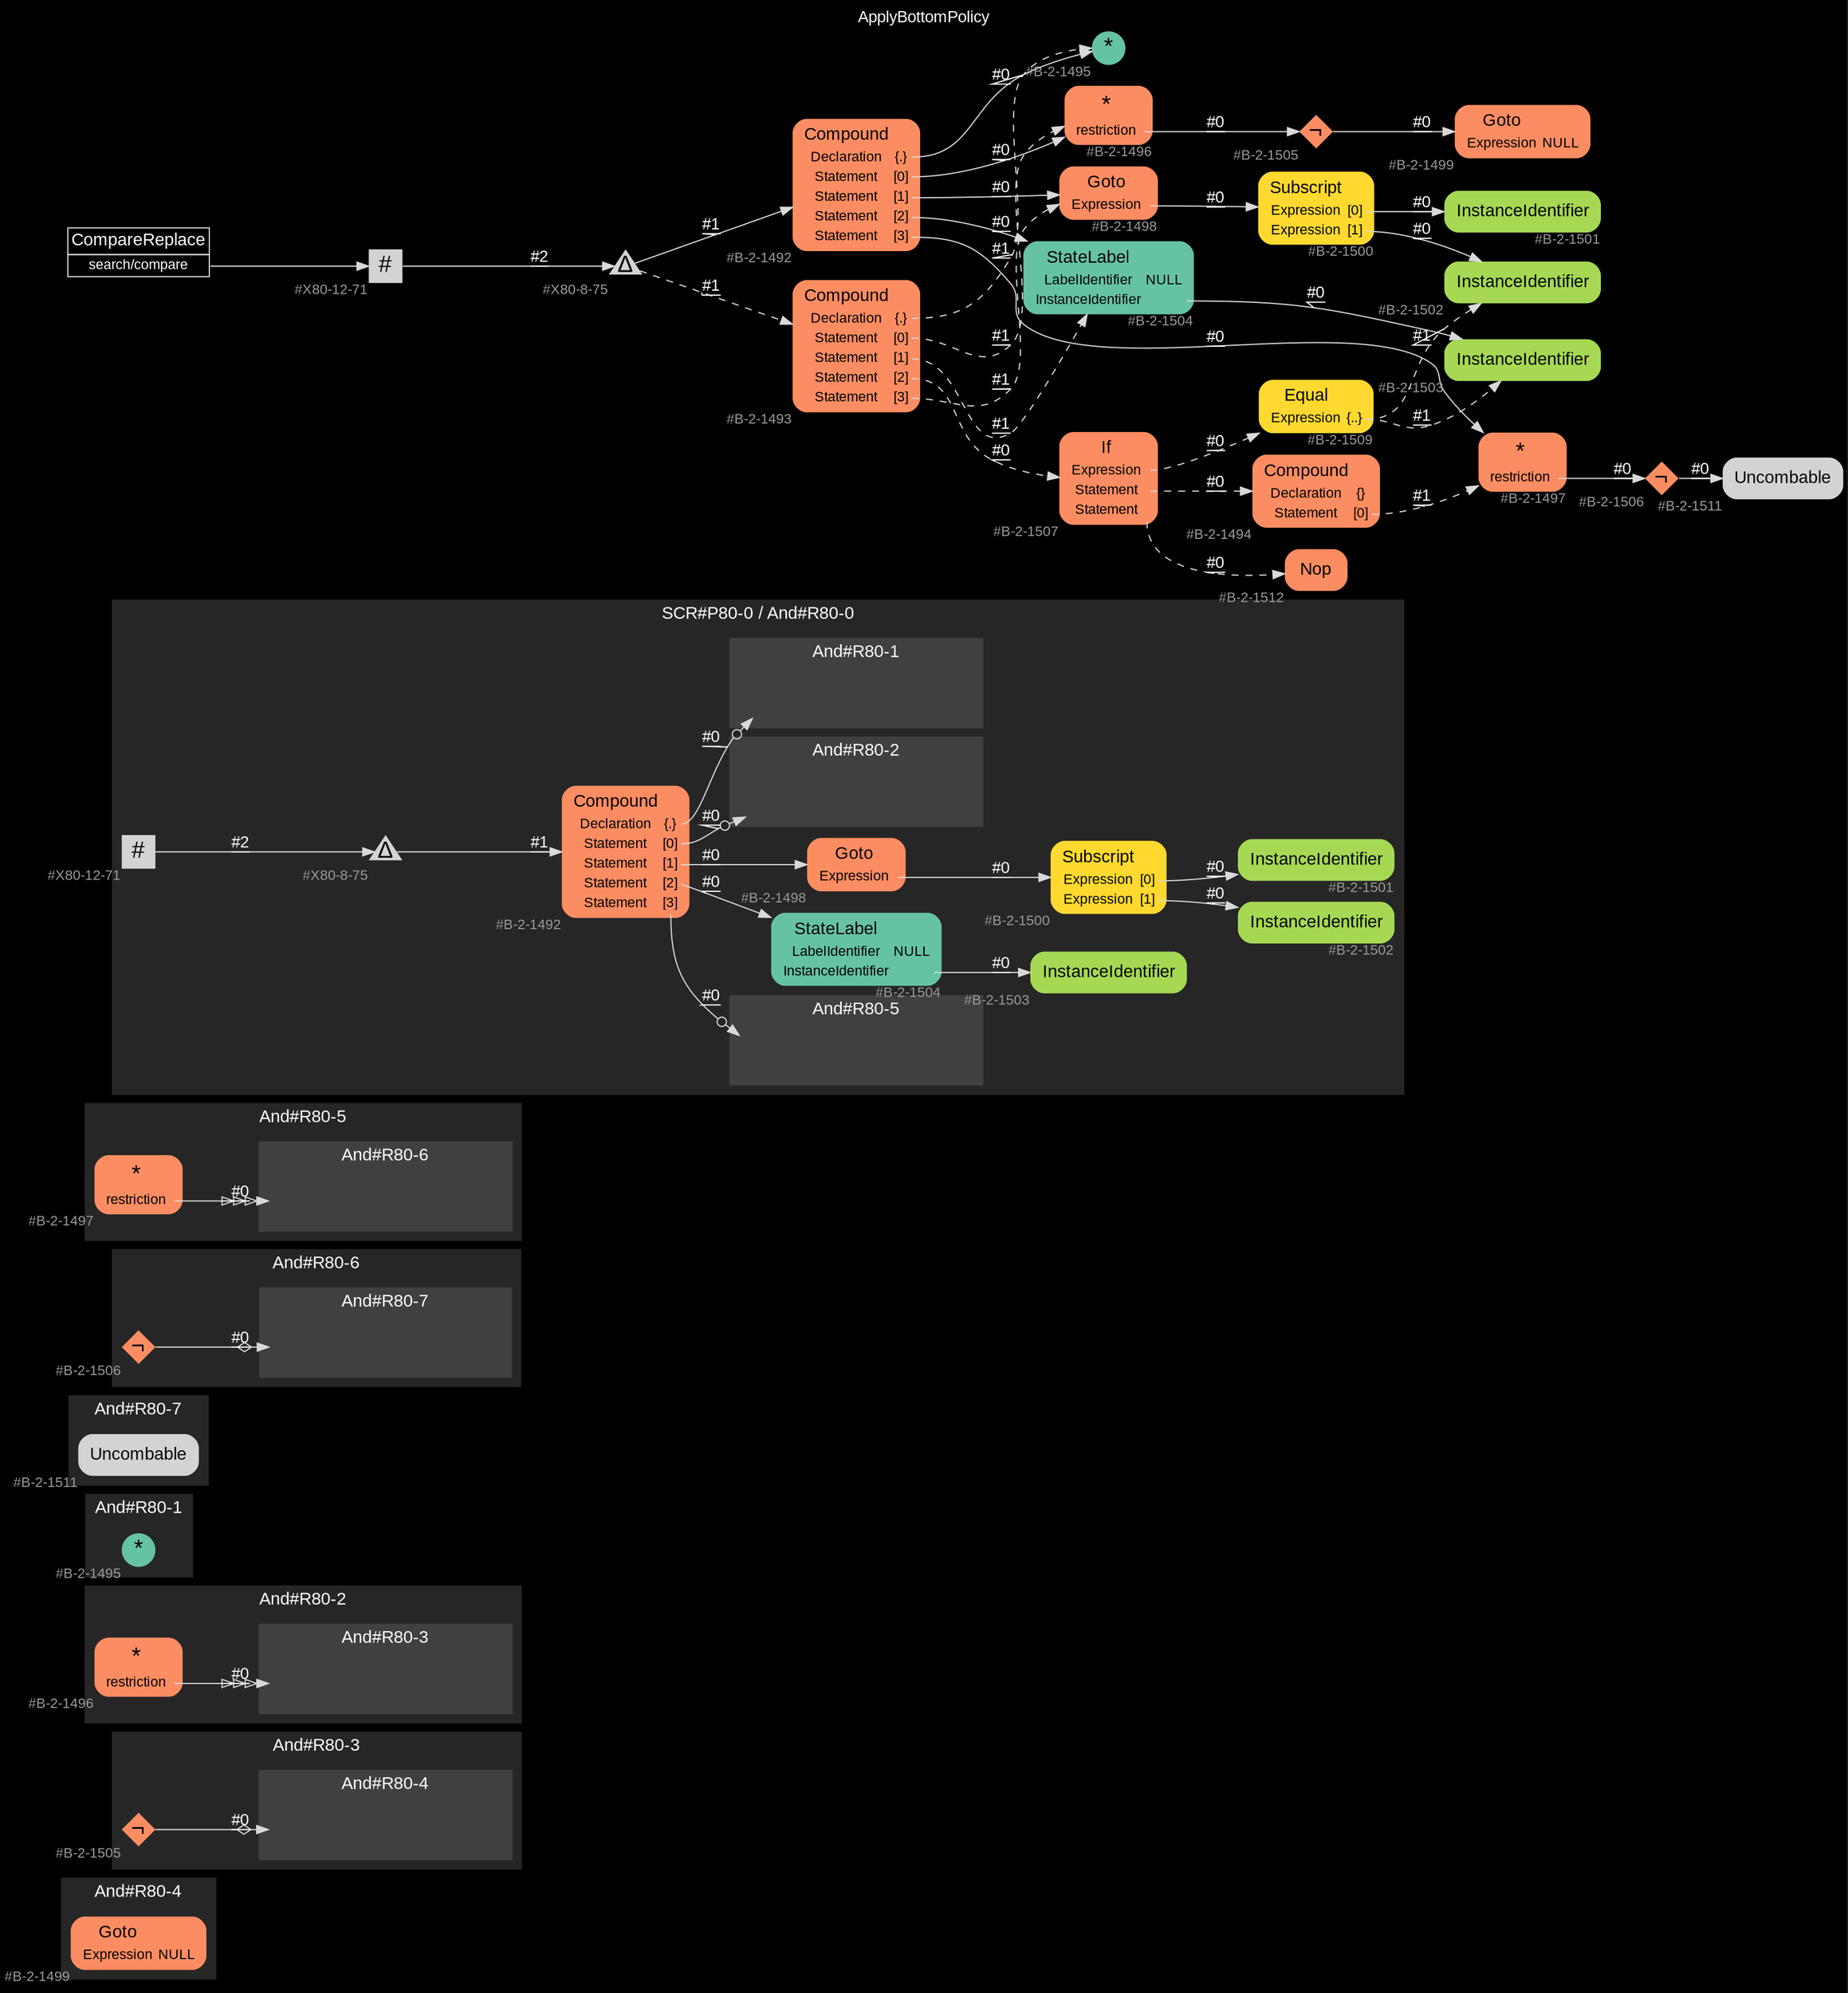 digraph "ApplyBottomPolicy" {
label = "ApplyBottomPolicy"
labelloc = t
graph [
    rankdir = "LR"
    ranksep = 0.3
    bgcolor = black
    color = grey85
    fontcolor = white
    fontname = "Arial"
];
node [
    fontname = "Arial"
];
edge [
    fontname = "Arial"
];

// -------------------- figure And#R80-4 --------------------
// -------- region And#R80-4 ----------
subgraph "clusterAnd#R80-4" {
    label = "And#R80-4"
    style = "filled"
    color = gray15
    fontsize = "15"
    // -------- block And#R80-4/#B-2-1499 ----------
    "And#R80-4/#B-2-1499" [
        fillcolor = "/set28/2"
        xlabel = "#B-2-1499"
        fontsize = "12"
        fontcolor = grey60
        shape = "plaintext"
        label = <<TABLE BORDER="0" CELLBORDER="0" CELLSPACING="0">
         <TR><TD><FONT COLOR="black" POINT-SIZE="15">Goto</FONT></TD></TR>
         <TR><TD><FONT COLOR="black" POINT-SIZE="12">Expression</FONT></TD><TD PORT="port0"><FONT COLOR="black" POINT-SIZE="12">NULL</FONT></TD></TR>
        </TABLE>>
        style = "rounded,filled"
    ];
    
}


// -------------------- figure And#R80-3 --------------------
// -------- region And#R80-3 ----------
subgraph "clusterAnd#R80-3" {
    label = "And#R80-3"
    style = "filled"
    color = gray15
    fontsize = "15"
    // -------- block And#R80-3/#B-2-1505 ----------
    "And#R80-3/#B-2-1505" [
        fillcolor = "/set28/2"
        xlabel = "#B-2-1505"
        fontsize = "12"
        fontcolor = grey60
        shape = "diamond"
        label = <<FONT COLOR="black" POINT-SIZE="20">¬</FONT>>
        style = "filled"
        penwidth = 0.0
        fixedsize = true
        width = 0.4
        height = 0.4
    ];
    
    // -------- region And#R80-3/And#R80-4 ----------
    subgraph "clusterAnd#R80-3/And#R80-4" {
        label = "And#R80-4"
        style = "filled"
        color = gray25
        fontsize = "15"
        // -------- block And#R80-3/And#R80-4/#B-2-1499 ----------
        "And#R80-3/And#R80-4/#B-2-1499" [
            fillcolor = "/set28/2"
            xlabel = "#B-2-1499"
            fontsize = "12"
            fontcolor = grey60
            shape = "none"
            style = "invisible"
        ];
        
    }
    
}

"And#R80-3/#B-2-1505" -> "And#R80-3/And#R80-4/#B-2-1499" [
    arrowhead="normalnoneodiamond"
    label = "#0"
    decorate = true
    color = grey85
    fontcolor = white
];


// -------------------- figure And#R80-2 --------------------
// -------- region And#R80-2 ----------
subgraph "clusterAnd#R80-2" {
    label = "And#R80-2"
    style = "filled"
    color = gray15
    fontsize = "15"
    // -------- block And#R80-2/#B-2-1496 ----------
    "And#R80-2/#B-2-1496" [
        fillcolor = "/set28/2"
        xlabel = "#B-2-1496"
        fontsize = "12"
        fontcolor = grey60
        shape = "plaintext"
        label = <<TABLE BORDER="0" CELLBORDER="0" CELLSPACING="0">
         <TR><TD><FONT COLOR="black" POINT-SIZE="20">*</FONT></TD></TR>
         <TR><TD><FONT COLOR="black" POINT-SIZE="12">restriction</FONT></TD><TD PORT="port0"></TD></TR>
        </TABLE>>
        style = "rounded,filled"
    ];
    
    // -------- region And#R80-2/And#R80-3 ----------
    subgraph "clusterAnd#R80-2/And#R80-3" {
        label = "And#R80-3"
        style = "filled"
        color = gray25
        fontsize = "15"
        // -------- block And#R80-2/And#R80-3/#B-2-1505 ----------
        "And#R80-2/And#R80-3/#B-2-1505" [
            fillcolor = "/set28/2"
            xlabel = "#B-2-1505"
            fontsize = "12"
            fontcolor = grey60
            shape = "none"
            style = "invisible"
        ];
        
    }
    
}

"And#R80-2/#B-2-1496":port0 -> "And#R80-2/And#R80-3/#B-2-1505" [
    arrowhead="normalonormalonormalonormal"
    label = "#0"
    decorate = true
    color = grey85
    fontcolor = white
];


// -------------------- figure And#R80-1 --------------------
// -------- region And#R80-1 ----------
subgraph "clusterAnd#R80-1" {
    label = "And#R80-1"
    style = "filled"
    color = gray15
    fontsize = "15"
    // -------- block And#R80-1/#B-2-1495 ----------
    "And#R80-1/#B-2-1495" [
        fillcolor = "/set28/1"
        xlabel = "#B-2-1495"
        fontsize = "12"
        fontcolor = grey60
        shape = "circle"
        label = <<FONT COLOR="black" POINT-SIZE="20">*</FONT>>
        style = "filled"
        penwidth = 0.0
        fixedsize = true
        width = 0.4
        height = 0.4
    ];
    
}


// -------------------- figure And#R80-7 --------------------
// -------- region And#R80-7 ----------
subgraph "clusterAnd#R80-7" {
    label = "And#R80-7"
    style = "filled"
    color = gray15
    fontsize = "15"
    // -------- block And#R80-7/#B-2-1511 ----------
    "And#R80-7/#B-2-1511" [
        xlabel = "#B-2-1511"
        fontsize = "12"
        fontcolor = grey60
        shape = "plaintext"
        label = <<TABLE BORDER="0" CELLBORDER="0" CELLSPACING="0">
         <TR><TD><FONT COLOR="black" POINT-SIZE="15">Uncombable</FONT></TD></TR>
        </TABLE>>
        style = "rounded,filled"
    ];
    
}


// -------------------- figure And#R80-6 --------------------
// -------- region And#R80-6 ----------
subgraph "clusterAnd#R80-6" {
    label = "And#R80-6"
    style = "filled"
    color = gray15
    fontsize = "15"
    // -------- block And#R80-6/#B-2-1506 ----------
    "And#R80-6/#B-2-1506" [
        fillcolor = "/set28/2"
        xlabel = "#B-2-1506"
        fontsize = "12"
        fontcolor = grey60
        shape = "diamond"
        label = <<FONT COLOR="black" POINT-SIZE="20">¬</FONT>>
        style = "filled"
        penwidth = 0.0
        fixedsize = true
        width = 0.4
        height = 0.4
    ];
    
    // -------- region And#R80-6/And#R80-7 ----------
    subgraph "clusterAnd#R80-6/And#R80-7" {
        label = "And#R80-7"
        style = "filled"
        color = gray25
        fontsize = "15"
        // -------- block And#R80-6/And#R80-7/#B-2-1511 ----------
        "And#R80-6/And#R80-7/#B-2-1511" [
            xlabel = "#B-2-1511"
            fontsize = "12"
            fontcolor = grey60
            shape = "none"
            style = "invisible"
        ];
        
    }
    
}

"And#R80-6/#B-2-1506" -> "And#R80-6/And#R80-7/#B-2-1511" [
    arrowhead="normalnoneodiamond"
    label = "#0"
    decorate = true
    color = grey85
    fontcolor = white
];


// -------------------- figure And#R80-5 --------------------
// -------- region And#R80-5 ----------
subgraph "clusterAnd#R80-5" {
    label = "And#R80-5"
    style = "filled"
    color = gray15
    fontsize = "15"
    // -------- block And#R80-5/#B-2-1497 ----------
    "And#R80-5/#B-2-1497" [
        fillcolor = "/set28/2"
        xlabel = "#B-2-1497"
        fontsize = "12"
        fontcolor = grey60
        shape = "plaintext"
        label = <<TABLE BORDER="0" CELLBORDER="0" CELLSPACING="0">
         <TR><TD><FONT COLOR="black" POINT-SIZE="20">*</FONT></TD></TR>
         <TR><TD><FONT COLOR="black" POINT-SIZE="12">restriction</FONT></TD><TD PORT="port0"></TD></TR>
        </TABLE>>
        style = "rounded,filled"
    ];
    
    // -------- region And#R80-5/And#R80-6 ----------
    subgraph "clusterAnd#R80-5/And#R80-6" {
        label = "And#R80-6"
        style = "filled"
        color = gray25
        fontsize = "15"
        // -------- block And#R80-5/And#R80-6/#B-2-1506 ----------
        "And#R80-5/And#R80-6/#B-2-1506" [
            fillcolor = "/set28/2"
            xlabel = "#B-2-1506"
            fontsize = "12"
            fontcolor = grey60
            shape = "none"
            style = "invisible"
        ];
        
    }
    
}

"And#R80-5/#B-2-1497":port0 -> "And#R80-5/And#R80-6/#B-2-1506" [
    arrowhead="normalonormalonormalonormal"
    label = "#0"
    decorate = true
    color = grey85
    fontcolor = white
];


// -------------------- figure And#R80-0 --------------------
// -------- region And#R80-0 ----------
subgraph "clusterAnd#R80-0" {
    label = "SCR#P80-0 / And#R80-0"
    style = "filled"
    color = gray15
    fontsize = "15"
    // -------- block And#R80-0/#B-2-1502 ----------
    "And#R80-0/#B-2-1502" [
        fillcolor = "/set28/5"
        xlabel = "#B-2-1502"
        fontsize = "12"
        fontcolor = grey60
        shape = "plaintext"
        label = <<TABLE BORDER="0" CELLBORDER="0" CELLSPACING="0">
         <TR><TD><FONT COLOR="black" POINT-SIZE="15">InstanceIdentifier</FONT></TD></TR>
        </TABLE>>
        style = "rounded,filled"
    ];
    
    // -------- block And#R80-0/#X80-12-71 ----------
    "And#R80-0/#X80-12-71" [
        xlabel = "#X80-12-71"
        fontsize = "12"
        fontcolor = grey60
        shape = "square"
        label = <<FONT COLOR="black" POINT-SIZE="20">#</FONT>>
        style = "filled"
        penwidth = 0.0
        fixedsize = true
        width = 0.4
        height = 0.4
    ];
    
    // -------- block And#R80-0/#B-2-1500 ----------
    "And#R80-0/#B-2-1500" [
        fillcolor = "/set28/6"
        xlabel = "#B-2-1500"
        fontsize = "12"
        fontcolor = grey60
        shape = "plaintext"
        label = <<TABLE BORDER="0" CELLBORDER="0" CELLSPACING="0">
         <TR><TD><FONT COLOR="black" POINT-SIZE="15">Subscript</FONT></TD></TR>
         <TR><TD><FONT COLOR="black" POINT-SIZE="12">Expression</FONT></TD><TD PORT="port0"><FONT COLOR="black" POINT-SIZE="12">[0]</FONT></TD></TR>
         <TR><TD><FONT COLOR="black" POINT-SIZE="12">Expression</FONT></TD><TD PORT="port1"><FONT COLOR="black" POINT-SIZE="12">[1]</FONT></TD></TR>
        </TABLE>>
        style = "rounded,filled"
    ];
    
    // -------- block And#R80-0/#X80-8-75 ----------
    "And#R80-0/#X80-8-75" [
        xlabel = "#X80-8-75"
        fontsize = "12"
        fontcolor = grey60
        shape = "triangle"
        label = <<FONT COLOR="black" POINT-SIZE="20">Δ</FONT>>
        style = "filled"
        penwidth = 0.0
        fixedsize = true
        width = 0.4
        height = 0.4
    ];
    
    // -------- block And#R80-0/#B-2-1492 ----------
    "And#R80-0/#B-2-1492" [
        fillcolor = "/set28/2"
        xlabel = "#B-2-1492"
        fontsize = "12"
        fontcolor = grey60
        shape = "plaintext"
        label = <<TABLE BORDER="0" CELLBORDER="0" CELLSPACING="0">
         <TR><TD><FONT COLOR="black" POINT-SIZE="15">Compound</FONT></TD></TR>
         <TR><TD><FONT COLOR="black" POINT-SIZE="12">Declaration</FONT></TD><TD PORT="port0"><FONT COLOR="black" POINT-SIZE="12">{.}</FONT></TD></TR>
         <TR><TD><FONT COLOR="black" POINT-SIZE="12">Statement</FONT></TD><TD PORT="port1"><FONT COLOR="black" POINT-SIZE="12">[0]</FONT></TD></TR>
         <TR><TD><FONT COLOR="black" POINT-SIZE="12">Statement</FONT></TD><TD PORT="port2"><FONT COLOR="black" POINT-SIZE="12">[1]</FONT></TD></TR>
         <TR><TD><FONT COLOR="black" POINT-SIZE="12">Statement</FONT></TD><TD PORT="port3"><FONT COLOR="black" POINT-SIZE="12">[2]</FONT></TD></TR>
         <TR><TD><FONT COLOR="black" POINT-SIZE="12">Statement</FONT></TD><TD PORT="port4"><FONT COLOR="black" POINT-SIZE="12">[3]</FONT></TD></TR>
        </TABLE>>
        style = "rounded,filled"
    ];
    
    // -------- block And#R80-0/#B-2-1504 ----------
    "And#R80-0/#B-2-1504" [
        fillcolor = "/set28/1"
        xlabel = "#B-2-1504"
        fontsize = "12"
        fontcolor = grey60
        shape = "plaintext"
        label = <<TABLE BORDER="0" CELLBORDER="0" CELLSPACING="0">
         <TR><TD><FONT COLOR="black" POINT-SIZE="15">StateLabel</FONT></TD></TR>
         <TR><TD><FONT COLOR="black" POINT-SIZE="12">LabelIdentifier</FONT></TD><TD PORT="port0"><FONT COLOR="black" POINT-SIZE="12">NULL</FONT></TD></TR>
         <TR><TD><FONT COLOR="black" POINT-SIZE="12">InstanceIdentifier</FONT></TD><TD PORT="port1"></TD></TR>
        </TABLE>>
        style = "rounded,filled"
    ];
    
    // -------- block And#R80-0/#B-2-1501 ----------
    "And#R80-0/#B-2-1501" [
        fillcolor = "/set28/5"
        xlabel = "#B-2-1501"
        fontsize = "12"
        fontcolor = grey60
        shape = "plaintext"
        label = <<TABLE BORDER="0" CELLBORDER="0" CELLSPACING="0">
         <TR><TD><FONT COLOR="black" POINT-SIZE="15">InstanceIdentifier</FONT></TD></TR>
        </TABLE>>
        style = "rounded,filled"
    ];
    
    // -------- block And#R80-0/#B-2-1498 ----------
    "And#R80-0/#B-2-1498" [
        fillcolor = "/set28/2"
        xlabel = "#B-2-1498"
        fontsize = "12"
        fontcolor = grey60
        shape = "plaintext"
        label = <<TABLE BORDER="0" CELLBORDER="0" CELLSPACING="0">
         <TR><TD><FONT COLOR="black" POINT-SIZE="15">Goto</FONT></TD></TR>
         <TR><TD><FONT COLOR="black" POINT-SIZE="12">Expression</FONT></TD><TD PORT="port0"></TD></TR>
        </TABLE>>
        style = "rounded,filled"
    ];
    
    // -------- block And#R80-0/#B-2-1503 ----------
    "And#R80-0/#B-2-1503" [
        fillcolor = "/set28/5"
        xlabel = "#B-2-1503"
        fontsize = "12"
        fontcolor = grey60
        shape = "plaintext"
        label = <<TABLE BORDER="0" CELLBORDER="0" CELLSPACING="0">
         <TR><TD><FONT COLOR="black" POINT-SIZE="15">InstanceIdentifier</FONT></TD></TR>
        </TABLE>>
        style = "rounded,filled"
    ];
    
    // -------- region And#R80-0/And#R80-1 ----------
    subgraph "clusterAnd#R80-0/And#R80-1" {
        label = "And#R80-1"
        style = "filled"
        color = gray25
        fontsize = "15"
        // -------- block And#R80-0/And#R80-1/#B-2-1495 ----------
        "And#R80-0/And#R80-1/#B-2-1495" [
            fillcolor = "/set28/1"
            xlabel = "#B-2-1495"
            fontsize = "12"
            fontcolor = grey60
            shape = "none"
            style = "invisible"
        ];
        
    }
    
    // -------- region And#R80-0/And#R80-2 ----------
    subgraph "clusterAnd#R80-0/And#R80-2" {
        label = "And#R80-2"
        style = "filled"
        color = gray25
        fontsize = "15"
        // -------- block And#R80-0/And#R80-2/#B-2-1496 ----------
        "And#R80-0/And#R80-2/#B-2-1496" [
            fillcolor = "/set28/2"
            xlabel = "#B-2-1496"
            fontsize = "12"
            fontcolor = grey60
            shape = "none"
            style = "invisible"
        ];
        
    }
    
    // -------- region And#R80-0/And#R80-5 ----------
    subgraph "clusterAnd#R80-0/And#R80-5" {
        label = "And#R80-5"
        style = "filled"
        color = gray25
        fontsize = "15"
        // -------- block And#R80-0/And#R80-5/#B-2-1497 ----------
        "And#R80-0/And#R80-5/#B-2-1497" [
            fillcolor = "/set28/2"
            xlabel = "#B-2-1497"
            fontsize = "12"
            fontcolor = grey60
            shape = "none"
            style = "invisible"
        ];
        
    }
    
}

"And#R80-0/#X80-12-71" -> "And#R80-0/#X80-8-75" [
    label = "#2"
    decorate = true
    color = grey85
    fontcolor = white
];

"And#R80-0/#B-2-1500":port0 -> "And#R80-0/#B-2-1501" [
    label = "#0"
    decorate = true
    color = grey85
    fontcolor = white
];

"And#R80-0/#B-2-1500":port1 -> "And#R80-0/#B-2-1502" [
    label = "#0"
    decorate = true
    color = grey85
    fontcolor = white
];

"And#R80-0/#X80-8-75" -> "And#R80-0/#B-2-1492" [
    label = "#1"
    decorate = true
    color = grey85
    fontcolor = white
];

"And#R80-0/#B-2-1492":port0 -> "And#R80-0/And#R80-1/#B-2-1495" [
    arrowhead="normalnoneodot"
    label = "#0"
    decorate = true
    color = grey85
    fontcolor = white
];

"And#R80-0/#B-2-1492":port1 -> "And#R80-0/And#R80-2/#B-2-1496" [
    arrowhead="normalnoneodot"
    label = "#0"
    decorate = true
    color = grey85
    fontcolor = white
];

"And#R80-0/#B-2-1492":port2 -> "And#R80-0/#B-2-1498" [
    label = "#0"
    decorate = true
    color = grey85
    fontcolor = white
];

"And#R80-0/#B-2-1492":port3 -> "And#R80-0/#B-2-1504" [
    label = "#0"
    decorate = true
    color = grey85
    fontcolor = white
];

"And#R80-0/#B-2-1492":port4 -> "And#R80-0/And#R80-5/#B-2-1497" [
    arrowhead="normalnoneodot"
    label = "#0"
    decorate = true
    color = grey85
    fontcolor = white
];

"And#R80-0/#B-2-1504":port1 -> "And#R80-0/#B-2-1503" [
    label = "#0"
    decorate = true
    color = grey85
    fontcolor = white
];

"And#R80-0/#B-2-1498":port0 -> "And#R80-0/#B-2-1500" [
    label = "#0"
    decorate = true
    color = grey85
    fontcolor = white
];


// -------------------- transformation figure --------------------
// -------- block CR#X80-10-80 ----------
"CR#X80-10-80" [
    fillcolor = black
    fontsize = "12"
    fontcolor = grey60
    shape = "plaintext"
    label = <<TABLE BORDER="0" CELLBORDER="1" CELLSPACING="0">
     <TR><TD><FONT COLOR="white" POINT-SIZE="15">CompareReplace</FONT></TD></TR>
     <TR><TD PORT="port0"><FONT COLOR="white" POINT-SIZE="12">search/compare</FONT></TD></TR>
    </TABLE>>
    style = "filled"
    color = grey85
];

// -------- block #X80-12-71 ----------
"#X80-12-71" [
    xlabel = "#X80-12-71"
    fontsize = "12"
    fontcolor = grey60
    shape = "square"
    label = <<FONT COLOR="black" POINT-SIZE="20">#</FONT>>
    style = "filled"
    penwidth = 0.0
    fixedsize = true
    width = 0.4
    height = 0.4
];

// -------- block #X80-8-75 ----------
"#X80-8-75" [
    xlabel = "#X80-8-75"
    fontsize = "12"
    fontcolor = grey60
    shape = "triangle"
    label = <<FONT COLOR="black" POINT-SIZE="20">Δ</FONT>>
    style = "filled"
    penwidth = 0.0
    fixedsize = true
    width = 0.4
    height = 0.4
];

// -------- block #B-2-1492 ----------
"#B-2-1492" [
    fillcolor = "/set28/2"
    xlabel = "#B-2-1492"
    fontsize = "12"
    fontcolor = grey60
    shape = "plaintext"
    label = <<TABLE BORDER="0" CELLBORDER="0" CELLSPACING="0">
     <TR><TD><FONT COLOR="black" POINT-SIZE="15">Compound</FONT></TD></TR>
     <TR><TD><FONT COLOR="black" POINT-SIZE="12">Declaration</FONT></TD><TD PORT="port0"><FONT COLOR="black" POINT-SIZE="12">{.}</FONT></TD></TR>
     <TR><TD><FONT COLOR="black" POINT-SIZE="12">Statement</FONT></TD><TD PORT="port1"><FONT COLOR="black" POINT-SIZE="12">[0]</FONT></TD></TR>
     <TR><TD><FONT COLOR="black" POINT-SIZE="12">Statement</FONT></TD><TD PORT="port2"><FONT COLOR="black" POINT-SIZE="12">[1]</FONT></TD></TR>
     <TR><TD><FONT COLOR="black" POINT-SIZE="12">Statement</FONT></TD><TD PORT="port3"><FONT COLOR="black" POINT-SIZE="12">[2]</FONT></TD></TR>
     <TR><TD><FONT COLOR="black" POINT-SIZE="12">Statement</FONT></TD><TD PORT="port4"><FONT COLOR="black" POINT-SIZE="12">[3]</FONT></TD></TR>
    </TABLE>>
    style = "rounded,filled"
];

// -------- block #B-2-1495 ----------
"#B-2-1495" [
    fillcolor = "/set28/1"
    xlabel = "#B-2-1495"
    fontsize = "12"
    fontcolor = grey60
    shape = "circle"
    label = <<FONT COLOR="black" POINT-SIZE="20">*</FONT>>
    style = "filled"
    penwidth = 0.0
    fixedsize = true
    width = 0.4
    height = 0.4
];

// -------- block #B-2-1496 ----------
"#B-2-1496" [
    fillcolor = "/set28/2"
    xlabel = "#B-2-1496"
    fontsize = "12"
    fontcolor = grey60
    shape = "plaintext"
    label = <<TABLE BORDER="0" CELLBORDER="0" CELLSPACING="0">
     <TR><TD><FONT COLOR="black" POINT-SIZE="20">*</FONT></TD></TR>
     <TR><TD><FONT COLOR="black" POINT-SIZE="12">restriction</FONT></TD><TD PORT="port0"></TD></TR>
    </TABLE>>
    style = "rounded,filled"
];

// -------- block #B-2-1505 ----------
"#B-2-1505" [
    fillcolor = "/set28/2"
    xlabel = "#B-2-1505"
    fontsize = "12"
    fontcolor = grey60
    shape = "diamond"
    label = <<FONT COLOR="black" POINT-SIZE="20">¬</FONT>>
    style = "filled"
    penwidth = 0.0
    fixedsize = true
    width = 0.4
    height = 0.4
];

// -------- block #B-2-1499 ----------
"#B-2-1499" [
    fillcolor = "/set28/2"
    xlabel = "#B-2-1499"
    fontsize = "12"
    fontcolor = grey60
    shape = "plaintext"
    label = <<TABLE BORDER="0" CELLBORDER="0" CELLSPACING="0">
     <TR><TD><FONT COLOR="black" POINT-SIZE="15">Goto</FONT></TD></TR>
     <TR><TD><FONT COLOR="black" POINT-SIZE="12">Expression</FONT></TD><TD PORT="port0"><FONT COLOR="black" POINT-SIZE="12">NULL</FONT></TD></TR>
    </TABLE>>
    style = "rounded,filled"
];

// -------- block #B-2-1498 ----------
"#B-2-1498" [
    fillcolor = "/set28/2"
    xlabel = "#B-2-1498"
    fontsize = "12"
    fontcolor = grey60
    shape = "plaintext"
    label = <<TABLE BORDER="0" CELLBORDER="0" CELLSPACING="0">
     <TR><TD><FONT COLOR="black" POINT-SIZE="15">Goto</FONT></TD></TR>
     <TR><TD><FONT COLOR="black" POINT-SIZE="12">Expression</FONT></TD><TD PORT="port0"></TD></TR>
    </TABLE>>
    style = "rounded,filled"
];

// -------- block #B-2-1500 ----------
"#B-2-1500" [
    fillcolor = "/set28/6"
    xlabel = "#B-2-1500"
    fontsize = "12"
    fontcolor = grey60
    shape = "plaintext"
    label = <<TABLE BORDER="0" CELLBORDER="0" CELLSPACING="0">
     <TR><TD><FONT COLOR="black" POINT-SIZE="15">Subscript</FONT></TD></TR>
     <TR><TD><FONT COLOR="black" POINT-SIZE="12">Expression</FONT></TD><TD PORT="port0"><FONT COLOR="black" POINT-SIZE="12">[0]</FONT></TD></TR>
     <TR><TD><FONT COLOR="black" POINT-SIZE="12">Expression</FONT></TD><TD PORT="port1"><FONT COLOR="black" POINT-SIZE="12">[1]</FONT></TD></TR>
    </TABLE>>
    style = "rounded,filled"
];

// -------- block #B-2-1501 ----------
"#B-2-1501" [
    fillcolor = "/set28/5"
    xlabel = "#B-2-1501"
    fontsize = "12"
    fontcolor = grey60
    shape = "plaintext"
    label = <<TABLE BORDER="0" CELLBORDER="0" CELLSPACING="0">
     <TR><TD><FONT COLOR="black" POINT-SIZE="15">InstanceIdentifier</FONT></TD></TR>
    </TABLE>>
    style = "rounded,filled"
];

// -------- block #B-2-1502 ----------
"#B-2-1502" [
    fillcolor = "/set28/5"
    xlabel = "#B-2-1502"
    fontsize = "12"
    fontcolor = grey60
    shape = "plaintext"
    label = <<TABLE BORDER="0" CELLBORDER="0" CELLSPACING="0">
     <TR><TD><FONT COLOR="black" POINT-SIZE="15">InstanceIdentifier</FONT></TD></TR>
    </TABLE>>
    style = "rounded,filled"
];

// -------- block #B-2-1504 ----------
"#B-2-1504" [
    fillcolor = "/set28/1"
    xlabel = "#B-2-1504"
    fontsize = "12"
    fontcolor = grey60
    shape = "plaintext"
    label = <<TABLE BORDER="0" CELLBORDER="0" CELLSPACING="0">
     <TR><TD><FONT COLOR="black" POINT-SIZE="15">StateLabel</FONT></TD></TR>
     <TR><TD><FONT COLOR="black" POINT-SIZE="12">LabelIdentifier</FONT></TD><TD PORT="port0"><FONT COLOR="black" POINT-SIZE="12">NULL</FONT></TD></TR>
     <TR><TD><FONT COLOR="black" POINT-SIZE="12">InstanceIdentifier</FONT></TD><TD PORT="port1"></TD></TR>
    </TABLE>>
    style = "rounded,filled"
];

// -------- block #B-2-1503 ----------
"#B-2-1503" [
    fillcolor = "/set28/5"
    xlabel = "#B-2-1503"
    fontsize = "12"
    fontcolor = grey60
    shape = "plaintext"
    label = <<TABLE BORDER="0" CELLBORDER="0" CELLSPACING="0">
     <TR><TD><FONT COLOR="black" POINT-SIZE="15">InstanceIdentifier</FONT></TD></TR>
    </TABLE>>
    style = "rounded,filled"
];

// -------- block #B-2-1497 ----------
"#B-2-1497" [
    fillcolor = "/set28/2"
    xlabel = "#B-2-1497"
    fontsize = "12"
    fontcolor = grey60
    shape = "plaintext"
    label = <<TABLE BORDER="0" CELLBORDER="0" CELLSPACING="0">
     <TR><TD><FONT COLOR="black" POINT-SIZE="20">*</FONT></TD></TR>
     <TR><TD><FONT COLOR="black" POINT-SIZE="12">restriction</FONT></TD><TD PORT="port0"></TD></TR>
    </TABLE>>
    style = "rounded,filled"
];

// -------- block #B-2-1506 ----------
"#B-2-1506" [
    fillcolor = "/set28/2"
    xlabel = "#B-2-1506"
    fontsize = "12"
    fontcolor = grey60
    shape = "diamond"
    label = <<FONT COLOR="black" POINT-SIZE="20">¬</FONT>>
    style = "filled"
    penwidth = 0.0
    fixedsize = true
    width = 0.4
    height = 0.4
];

// -------- block #B-2-1511 ----------
"#B-2-1511" [
    xlabel = "#B-2-1511"
    fontsize = "12"
    fontcolor = grey60
    shape = "plaintext"
    label = <<TABLE BORDER="0" CELLBORDER="0" CELLSPACING="0">
     <TR><TD><FONT COLOR="black" POINT-SIZE="15">Uncombable</FONT></TD></TR>
    </TABLE>>
    style = "rounded,filled"
];

// -------- block #B-2-1493 ----------
"#B-2-1493" [
    fillcolor = "/set28/2"
    xlabel = "#B-2-1493"
    fontsize = "12"
    fontcolor = grey60
    shape = "plaintext"
    label = <<TABLE BORDER="0" CELLBORDER="0" CELLSPACING="0">
     <TR><TD><FONT COLOR="black" POINT-SIZE="15">Compound</FONT></TD></TR>
     <TR><TD><FONT COLOR="black" POINT-SIZE="12">Declaration</FONT></TD><TD PORT="port0"><FONT COLOR="black" POINT-SIZE="12">{.}</FONT></TD></TR>
     <TR><TD><FONT COLOR="black" POINT-SIZE="12">Statement</FONT></TD><TD PORT="port1"><FONT COLOR="black" POINT-SIZE="12">[0]</FONT></TD></TR>
     <TR><TD><FONT COLOR="black" POINT-SIZE="12">Statement</FONT></TD><TD PORT="port2"><FONT COLOR="black" POINT-SIZE="12">[1]</FONT></TD></TR>
     <TR><TD><FONT COLOR="black" POINT-SIZE="12">Statement</FONT></TD><TD PORT="port3"><FONT COLOR="black" POINT-SIZE="12">[2]</FONT></TD></TR>
     <TR><TD><FONT COLOR="black" POINT-SIZE="12">Statement</FONT></TD><TD PORT="port4"><FONT COLOR="black" POINT-SIZE="12">[3]</FONT></TD></TR>
    </TABLE>>
    style = "rounded,filled"
];

// -------- block #B-2-1507 ----------
"#B-2-1507" [
    fillcolor = "/set28/2"
    xlabel = "#B-2-1507"
    fontsize = "12"
    fontcolor = grey60
    shape = "plaintext"
    label = <<TABLE BORDER="0" CELLBORDER="0" CELLSPACING="0">
     <TR><TD><FONT COLOR="black" POINT-SIZE="15">If</FONT></TD></TR>
     <TR><TD><FONT COLOR="black" POINT-SIZE="12">Expression</FONT></TD><TD PORT="port0"></TD></TR>
     <TR><TD><FONT COLOR="black" POINT-SIZE="12">Statement</FONT></TD><TD PORT="port1"></TD></TR>
     <TR><TD><FONT COLOR="black" POINT-SIZE="12">Statement</FONT></TD><TD PORT="port2"></TD></TR>
    </TABLE>>
    style = "rounded,filled"
];

// -------- block #B-2-1509 ----------
"#B-2-1509" [
    fillcolor = "/set28/6"
    xlabel = "#B-2-1509"
    fontsize = "12"
    fontcolor = grey60
    shape = "plaintext"
    label = <<TABLE BORDER="0" CELLBORDER="0" CELLSPACING="0">
     <TR><TD><FONT COLOR="black" POINT-SIZE="15">Equal</FONT></TD></TR>
     <TR><TD><FONT COLOR="black" POINT-SIZE="12">Expression</FONT></TD><TD PORT="port0"><FONT COLOR="black" POINT-SIZE="12">{..}</FONT></TD></TR>
    </TABLE>>
    style = "rounded,filled"
];

// -------- block #B-2-1494 ----------
"#B-2-1494" [
    fillcolor = "/set28/2"
    xlabel = "#B-2-1494"
    fontsize = "12"
    fontcolor = grey60
    shape = "plaintext"
    label = <<TABLE BORDER="0" CELLBORDER="0" CELLSPACING="0">
     <TR><TD><FONT COLOR="black" POINT-SIZE="15">Compound</FONT></TD></TR>
     <TR><TD><FONT COLOR="black" POINT-SIZE="12">Declaration</FONT></TD><TD PORT="port0"><FONT COLOR="black" POINT-SIZE="12">{}</FONT></TD></TR>
     <TR><TD><FONT COLOR="black" POINT-SIZE="12">Statement</FONT></TD><TD PORT="port1"><FONT COLOR="black" POINT-SIZE="12">[0]</FONT></TD></TR>
    </TABLE>>
    style = "rounded,filled"
];

// -------- block #B-2-1512 ----------
"#B-2-1512" [
    fillcolor = "/set28/2"
    xlabel = "#B-2-1512"
    fontsize = "12"
    fontcolor = grey60
    shape = "plaintext"
    label = <<TABLE BORDER="0" CELLBORDER="0" CELLSPACING="0">
     <TR><TD><FONT COLOR="black" POINT-SIZE="15">Nop</FONT></TD></TR>
    </TABLE>>
    style = "rounded,filled"
];

"CR#X80-10-80":port0 -> "#X80-12-71" [
    label = ""
    decorate = true
    color = grey85
    fontcolor = white
];

"#X80-12-71" -> "#X80-8-75" [
    label = "#2"
    decorate = true
    color = grey85
    fontcolor = white
];

"#X80-8-75" -> "#B-2-1492" [
    label = "#1"
    decorate = true
    color = grey85
    fontcolor = white
];

"#X80-8-75" -> "#B-2-1493" [
    style="dashed"
    label = "#1"
    decorate = true
    color = grey85
    fontcolor = white
];

"#B-2-1492":port0 -> "#B-2-1495" [
    label = "#0"
    decorate = true
    color = grey85
    fontcolor = white
];

"#B-2-1492":port1 -> "#B-2-1496" [
    label = "#0"
    decorate = true
    color = grey85
    fontcolor = white
];

"#B-2-1492":port2 -> "#B-2-1498" [
    label = "#0"
    decorate = true
    color = grey85
    fontcolor = white
];

"#B-2-1492":port3 -> "#B-2-1504" [
    label = "#0"
    decorate = true
    color = grey85
    fontcolor = white
];

"#B-2-1492":port4 -> "#B-2-1497" [
    label = "#0"
    decorate = true
    color = grey85
    fontcolor = white
];

"#B-2-1496":port0 -> "#B-2-1505" [
    label = "#0"
    decorate = true
    color = grey85
    fontcolor = white
];

"#B-2-1505" -> "#B-2-1499" [
    label = "#0"
    decorate = true
    color = grey85
    fontcolor = white
];

"#B-2-1498":port0 -> "#B-2-1500" [
    label = "#0"
    decorate = true
    color = grey85
    fontcolor = white
];

"#B-2-1500":port0 -> "#B-2-1501" [
    label = "#0"
    decorate = true
    color = grey85
    fontcolor = white
];

"#B-2-1500":port1 -> "#B-2-1502" [
    label = "#0"
    decorate = true
    color = grey85
    fontcolor = white
];

"#B-2-1504":port1 -> "#B-2-1503" [
    label = "#0"
    decorate = true
    color = grey85
    fontcolor = white
];

"#B-2-1497":port0 -> "#B-2-1506" [
    label = "#0"
    decorate = true
    color = grey85
    fontcolor = white
];

"#B-2-1506" -> "#B-2-1511" [
    label = "#0"
    decorate = true
    color = grey85
    fontcolor = white
];

"#B-2-1493":port0 -> "#B-2-1495" [
    style="dashed"
    label = "#1"
    decorate = true
    color = grey85
    fontcolor = white
];

"#B-2-1493":port1 -> "#B-2-1496" [
    style="dashed"
    label = "#1"
    decorate = true
    color = grey85
    fontcolor = white
];

"#B-2-1493":port2 -> "#B-2-1504" [
    style="dashed"
    label = "#1"
    decorate = true
    color = grey85
    fontcolor = white
];

"#B-2-1493":port3 -> "#B-2-1507" [
    style="dashed"
    label = "#0"
    decorate = true
    color = grey85
    fontcolor = white
];

"#B-2-1493":port4 -> "#B-2-1498" [
    style="dashed"
    label = "#1"
    decorate = true
    color = grey85
    fontcolor = white
];

"#B-2-1507":port0 -> "#B-2-1509" [
    style="dashed"
    label = "#0"
    decorate = true
    color = grey85
    fontcolor = white
];

"#B-2-1507":port1 -> "#B-2-1494" [
    style="dashed"
    label = "#0"
    decorate = true
    color = grey85
    fontcolor = white
];

"#B-2-1507":port2 -> "#B-2-1512" [
    style="dashed"
    label = "#0"
    decorate = true
    color = grey85
    fontcolor = white
];

"#B-2-1509":port0 -> "#B-2-1502" [
    style="dashed"
    label = "#1"
    decorate = true
    color = grey85
    fontcolor = white
];

"#B-2-1509":port0 -> "#B-2-1503" [
    style="dashed"
    label = "#1"
    decorate = true
    color = grey85
    fontcolor = white
];

"#B-2-1494":port1 -> "#B-2-1497" [
    style="dashed"
    label = "#1"
    decorate = true
    color = grey85
    fontcolor = white
];


}
